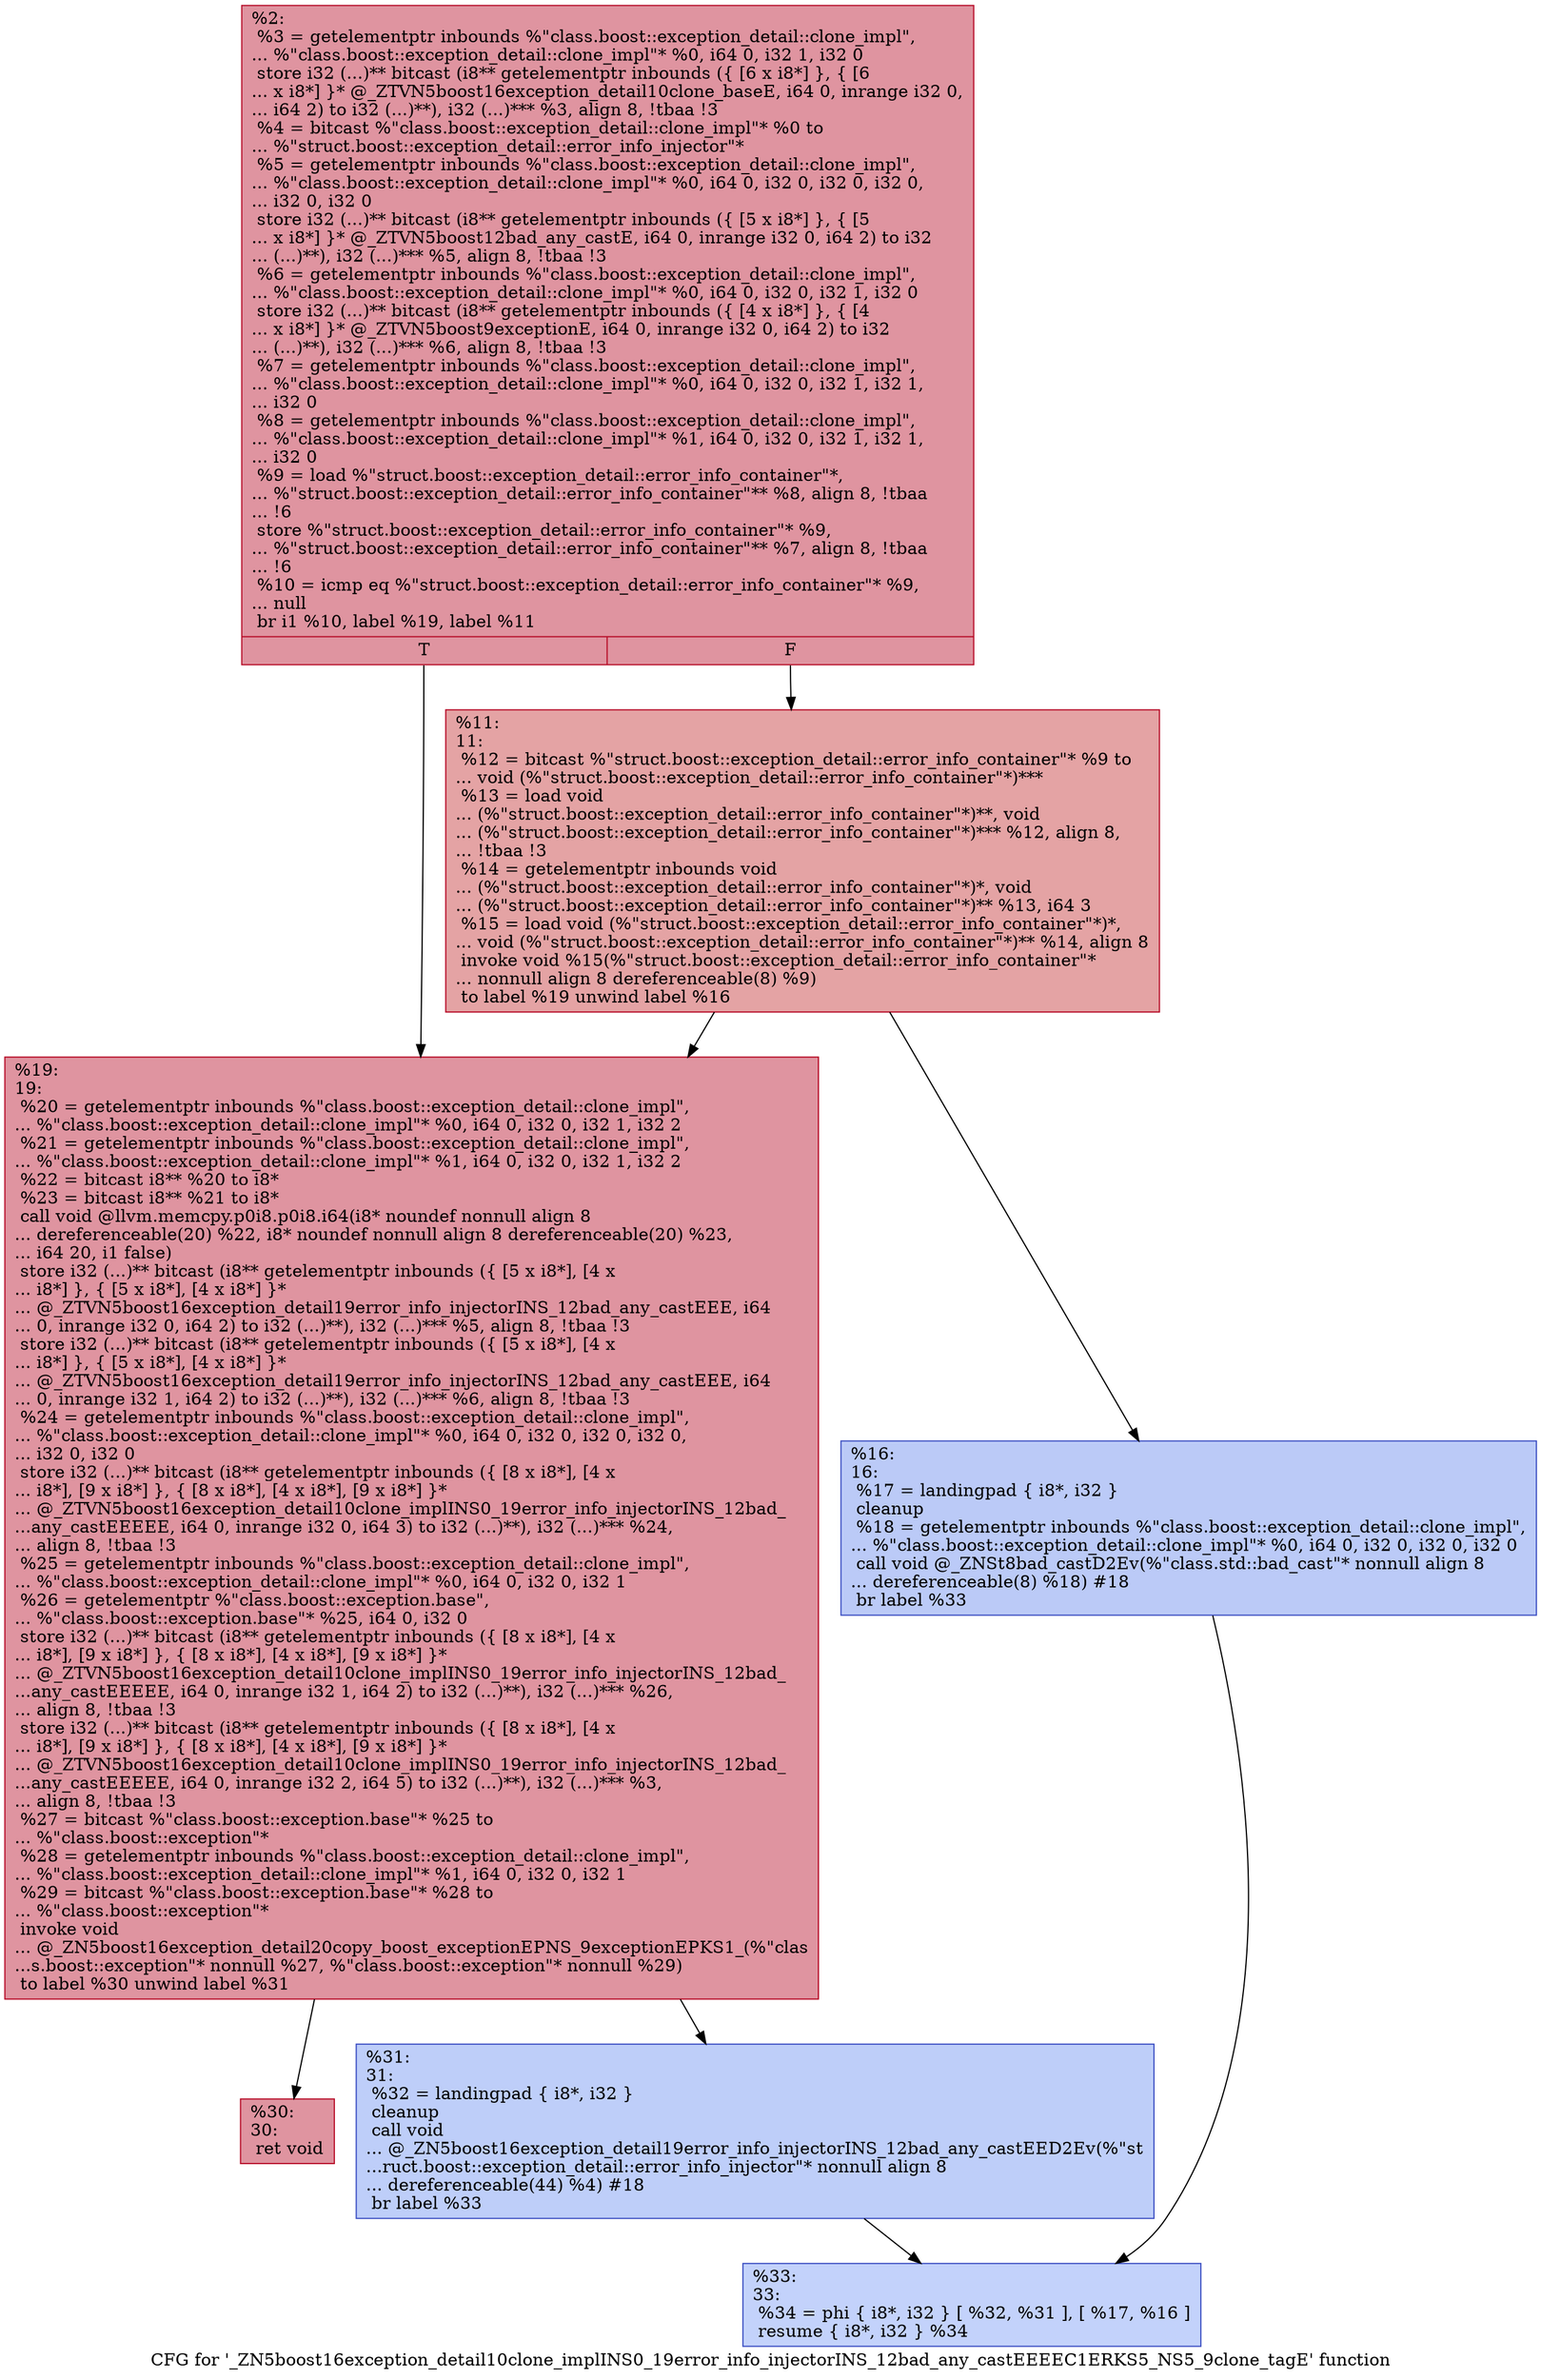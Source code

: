 digraph "CFG for '_ZN5boost16exception_detail10clone_implINS0_19error_info_injectorINS_12bad_any_castEEEEC1ERKS5_NS5_9clone_tagE' function" {
	label="CFG for '_ZN5boost16exception_detail10clone_implINS0_19error_info_injectorINS_12bad_any_castEEEEC1ERKS5_NS5_9clone_tagE' function";

	Node0x555b405a16a0 [shape=record,color="#b70d28ff", style=filled, fillcolor="#b70d2870",label="{%2:\l  %3 = getelementptr inbounds %\"class.boost::exception_detail::clone_impl\",\l... %\"class.boost::exception_detail::clone_impl\"* %0, i64 0, i32 1, i32 0\l  store i32 (...)** bitcast (i8** getelementptr inbounds (\{ [6 x i8*] \}, \{ [6\l... x i8*] \}* @_ZTVN5boost16exception_detail10clone_baseE, i64 0, inrange i32 0,\l... i64 2) to i32 (...)**), i32 (...)*** %3, align 8, !tbaa !3\l  %4 = bitcast %\"class.boost::exception_detail::clone_impl\"* %0 to\l... %\"struct.boost::exception_detail::error_info_injector\"*\l  %5 = getelementptr inbounds %\"class.boost::exception_detail::clone_impl\",\l... %\"class.boost::exception_detail::clone_impl\"* %0, i64 0, i32 0, i32 0, i32 0,\l... i32 0, i32 0\l  store i32 (...)** bitcast (i8** getelementptr inbounds (\{ [5 x i8*] \}, \{ [5\l... x i8*] \}* @_ZTVN5boost12bad_any_castE, i64 0, inrange i32 0, i64 2) to i32\l... (...)**), i32 (...)*** %5, align 8, !tbaa !3\l  %6 = getelementptr inbounds %\"class.boost::exception_detail::clone_impl\",\l... %\"class.boost::exception_detail::clone_impl\"* %0, i64 0, i32 0, i32 1, i32 0\l  store i32 (...)** bitcast (i8** getelementptr inbounds (\{ [4 x i8*] \}, \{ [4\l... x i8*] \}* @_ZTVN5boost9exceptionE, i64 0, inrange i32 0, i64 2) to i32\l... (...)**), i32 (...)*** %6, align 8, !tbaa !3\l  %7 = getelementptr inbounds %\"class.boost::exception_detail::clone_impl\",\l... %\"class.boost::exception_detail::clone_impl\"* %0, i64 0, i32 0, i32 1, i32 1,\l... i32 0\l  %8 = getelementptr inbounds %\"class.boost::exception_detail::clone_impl\",\l... %\"class.boost::exception_detail::clone_impl\"* %1, i64 0, i32 0, i32 1, i32 1,\l... i32 0\l  %9 = load %\"struct.boost::exception_detail::error_info_container\"*,\l... %\"struct.boost::exception_detail::error_info_container\"** %8, align 8, !tbaa\l... !6\l  store %\"struct.boost::exception_detail::error_info_container\"* %9,\l... %\"struct.boost::exception_detail::error_info_container\"** %7, align 8, !tbaa\l... !6\l  %10 = icmp eq %\"struct.boost::exception_detail::error_info_container\"* %9,\l... null\l  br i1 %10, label %19, label %11\l|{<s0>T|<s1>F}}"];
	Node0x555b405a16a0:s0 -> Node0x555b405a1840;
	Node0x555b405a16a0:s1 -> Node0x555b4056bbf0;
	Node0x555b4056bbf0 [shape=record,color="#b70d28ff", style=filled, fillcolor="#c32e3170",label="{%11:\l11:                                               \l  %12 = bitcast %\"struct.boost::exception_detail::error_info_container\"* %9 to\l... void (%\"struct.boost::exception_detail::error_info_container\"*)***\l  %13 = load void\l... (%\"struct.boost::exception_detail::error_info_container\"*)**, void\l... (%\"struct.boost::exception_detail::error_info_container\"*)*** %12, align 8,\l... !tbaa !3\l  %14 = getelementptr inbounds void\l... (%\"struct.boost::exception_detail::error_info_container\"*)*, void\l... (%\"struct.boost::exception_detail::error_info_container\"*)** %13, i64 3\l  %15 = load void (%\"struct.boost::exception_detail::error_info_container\"*)*,\l... void (%\"struct.boost::exception_detail::error_info_container\"*)** %14, align 8\l  invoke void %15(%\"struct.boost::exception_detail::error_info_container\"*\l... nonnull align 8 dereferenceable(8) %9)\l          to label %19 unwind label %16\l}"];
	Node0x555b4056bbf0 -> Node0x555b405a1840;
	Node0x555b4056bbf0 -> Node0x555b4056bd50;
	Node0x555b4056bd50 [shape=record,color="#3d50c3ff", style=filled, fillcolor="#6687ed70",label="{%16:\l16:                                               \l  %17 = landingpad \{ i8*, i32 \}\l          cleanup\l  %18 = getelementptr inbounds %\"class.boost::exception_detail::clone_impl\",\l... %\"class.boost::exception_detail::clone_impl\"* %0, i64 0, i32 0, i32 0, i32 0\l  call void @_ZNSt8bad_castD2Ev(%\"class.std::bad_cast\"* nonnull align 8\l... dereferenceable(8) %18) #18\l  br label %33\l}"];
	Node0x555b4056bd50 -> Node0x555b4056d570;
	Node0x555b405a1840 [shape=record,color="#b70d28ff", style=filled, fillcolor="#b70d2870",label="{%19:\l19:                                               \l  %20 = getelementptr inbounds %\"class.boost::exception_detail::clone_impl\",\l... %\"class.boost::exception_detail::clone_impl\"* %0, i64 0, i32 0, i32 1, i32 2\l  %21 = getelementptr inbounds %\"class.boost::exception_detail::clone_impl\",\l... %\"class.boost::exception_detail::clone_impl\"* %1, i64 0, i32 0, i32 1, i32 2\l  %22 = bitcast i8** %20 to i8*\l  %23 = bitcast i8** %21 to i8*\l  call void @llvm.memcpy.p0i8.p0i8.i64(i8* noundef nonnull align 8\l... dereferenceable(20) %22, i8* noundef nonnull align 8 dereferenceable(20) %23,\l... i64 20, i1 false)\l  store i32 (...)** bitcast (i8** getelementptr inbounds (\{ [5 x i8*], [4 x\l... i8*] \}, \{ [5 x i8*], [4 x i8*] \}*\l... @_ZTVN5boost16exception_detail19error_info_injectorINS_12bad_any_castEEE, i64\l... 0, inrange i32 0, i64 2) to i32 (...)**), i32 (...)*** %5, align 8, !tbaa !3\l  store i32 (...)** bitcast (i8** getelementptr inbounds (\{ [5 x i8*], [4 x\l... i8*] \}, \{ [5 x i8*], [4 x i8*] \}*\l... @_ZTVN5boost16exception_detail19error_info_injectorINS_12bad_any_castEEE, i64\l... 0, inrange i32 1, i64 2) to i32 (...)**), i32 (...)*** %6, align 8, !tbaa !3\l  %24 = getelementptr inbounds %\"class.boost::exception_detail::clone_impl\",\l... %\"class.boost::exception_detail::clone_impl\"* %0, i64 0, i32 0, i32 0, i32 0,\l... i32 0, i32 0\l  store i32 (...)** bitcast (i8** getelementptr inbounds (\{ [8 x i8*], [4 x\l... i8*], [9 x i8*] \}, \{ [8 x i8*], [4 x i8*], [9 x i8*] \}*\l... @_ZTVN5boost16exception_detail10clone_implINS0_19error_info_injectorINS_12bad_\l...any_castEEEEE, i64 0, inrange i32 0, i64 3) to i32 (...)**), i32 (...)*** %24,\l... align 8, !tbaa !3\l  %25 = getelementptr inbounds %\"class.boost::exception_detail::clone_impl\",\l... %\"class.boost::exception_detail::clone_impl\"* %0, i64 0, i32 0, i32 1\l  %26 = getelementptr %\"class.boost::exception.base\",\l... %\"class.boost::exception.base\"* %25, i64 0, i32 0\l  store i32 (...)** bitcast (i8** getelementptr inbounds (\{ [8 x i8*], [4 x\l... i8*], [9 x i8*] \}, \{ [8 x i8*], [4 x i8*], [9 x i8*] \}*\l... @_ZTVN5boost16exception_detail10clone_implINS0_19error_info_injectorINS_12bad_\l...any_castEEEEE, i64 0, inrange i32 1, i64 2) to i32 (...)**), i32 (...)*** %26,\l... align 8, !tbaa !3\l  store i32 (...)** bitcast (i8** getelementptr inbounds (\{ [8 x i8*], [4 x\l... i8*], [9 x i8*] \}, \{ [8 x i8*], [4 x i8*], [9 x i8*] \}*\l... @_ZTVN5boost16exception_detail10clone_implINS0_19error_info_injectorINS_12bad_\l...any_castEEEEE, i64 0, inrange i32 2, i64 5) to i32 (...)**), i32 (...)*** %3,\l... align 8, !tbaa !3\l  %27 = bitcast %\"class.boost::exception.base\"* %25 to\l... %\"class.boost::exception\"*\l  %28 = getelementptr inbounds %\"class.boost::exception_detail::clone_impl\",\l... %\"class.boost::exception_detail::clone_impl\"* %1, i64 0, i32 0, i32 1\l  %29 = bitcast %\"class.boost::exception.base\"* %28 to\l... %\"class.boost::exception\"*\l  invoke void\l... @_ZN5boost16exception_detail20copy_boost_exceptionEPNS_9exceptionEPKS1_(%\"clas\l...s.boost::exception\"* nonnull %27, %\"class.boost::exception\"* nonnull %29)\l          to label %30 unwind label %31\l}"];
	Node0x555b405a1840 -> Node0x555b405a37d0;
	Node0x555b405a1840 -> Node0x555b405a3820;
	Node0x555b405a37d0 [shape=record,color="#b70d28ff", style=filled, fillcolor="#b70d2870",label="{%30:\l30:                                               \l  ret void\l}"];
	Node0x555b405a3820 [shape=record,color="#3d50c3ff", style=filled, fillcolor="#6c8ff170",label="{%31:\l31:                                               \l  %32 = landingpad \{ i8*, i32 \}\l          cleanup\l  call void\l... @_ZN5boost16exception_detail19error_info_injectorINS_12bad_any_castEED2Ev(%\"st\l...ruct.boost::exception_detail::error_info_injector\"* nonnull align 8\l... dereferenceable(44) %4) #18\l  br label %33\l}"];
	Node0x555b405a3820 -> Node0x555b4056d570;
	Node0x555b4056d570 [shape=record,color="#3d50c3ff", style=filled, fillcolor="#779af770",label="{%33:\l33:                                               \l  %34 = phi \{ i8*, i32 \} [ %32, %31 ], [ %17, %16 ]\l  resume \{ i8*, i32 \} %34\l}"];
}
